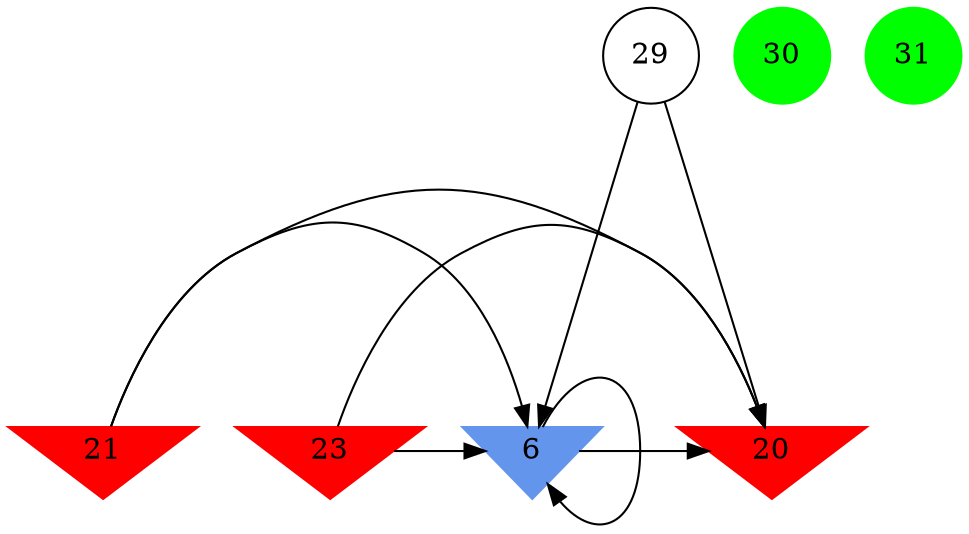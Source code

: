 digraph brain {
	ranksep=2.0;
	6 [shape=invtriangle,style=filled,color=cornflowerblue];
	20 [shape=invtriangle,style=filled,color=red];
	21 [shape=invtriangle,style=filled,color=red];
	23 [shape=invtriangle,style=filled,color=red];
	29 [shape=circle,color=black];
	30 [shape=circle,style=filled,color=green];
	31 [shape=circle,style=filled,color=green];
	6	->	6;
	6	->	20;
	23	->	6;
	23	->	20;
	29	->	6;
	29	->	20;
	21	->	6;
	21	->	20;
	{ rank=same; 6; 20; 21; 23; }
	{ rank=same; 29; }
	{ rank=same; 30; 31; }
}
